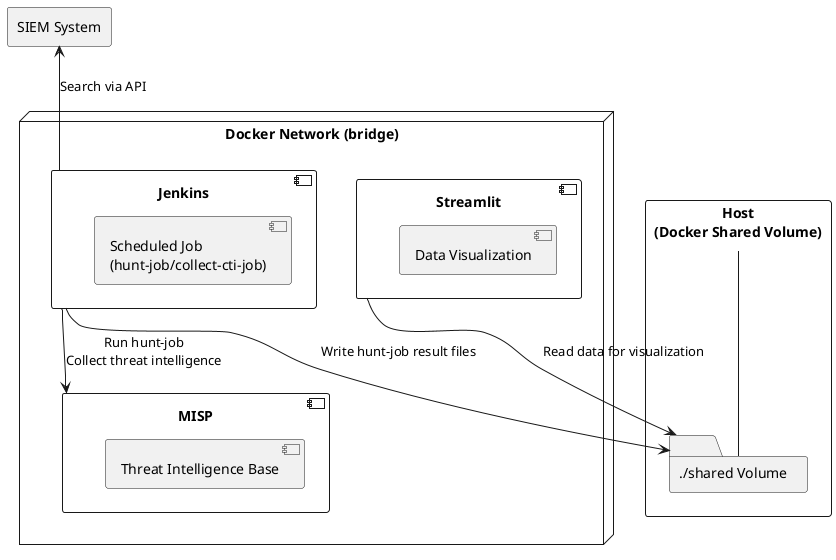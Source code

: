 @startuml
rectangle "SIEM System" as SIEM

rectangle "Host\n(Docker Shared Volume)" as host {
    folder "./shared Volume" as shared
}

node "Docker Network (bridge)" {
    component Jenkins as jenkins {
        [Scheduled Job\n(hunt-job/collect-cti-job)]
    }
    component MISP as misp {
        [Threat Intelligence Base]
    }
    component Streamlit as streamlit {
        [Data Visualization]
    }
}

SIEM <-- jenkins : "Search via API"
host -down- shared

jenkins --> misp : "Run hunt-job\nCollect threat intelligence"
jenkins --> shared : "Write hunt-job result files"
streamlit --> shared : "Read data for visualization"
@enduml